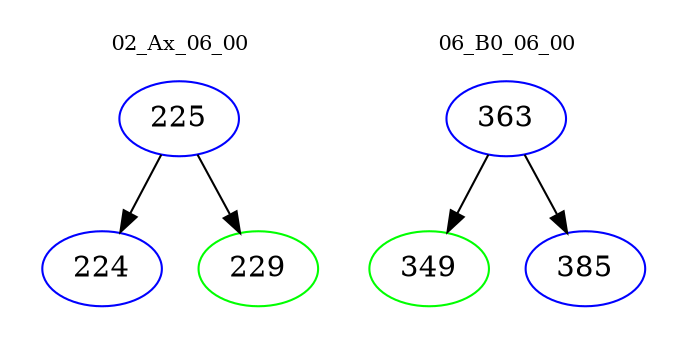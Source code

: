 digraph{
subgraph cluster_0 {
color = white
label = "02_Ax_06_00";
fontsize=10;
T0_225 [label="225", color="blue"]
T0_225 -> T0_224 [color="black"]
T0_224 [label="224", color="blue"]
T0_225 -> T0_229 [color="black"]
T0_229 [label="229", color="green"]
}
subgraph cluster_1 {
color = white
label = "06_B0_06_00";
fontsize=10;
T1_363 [label="363", color="blue"]
T1_363 -> T1_349 [color="black"]
T1_349 [label="349", color="green"]
T1_363 -> T1_385 [color="black"]
T1_385 [label="385", color="blue"]
}
}
